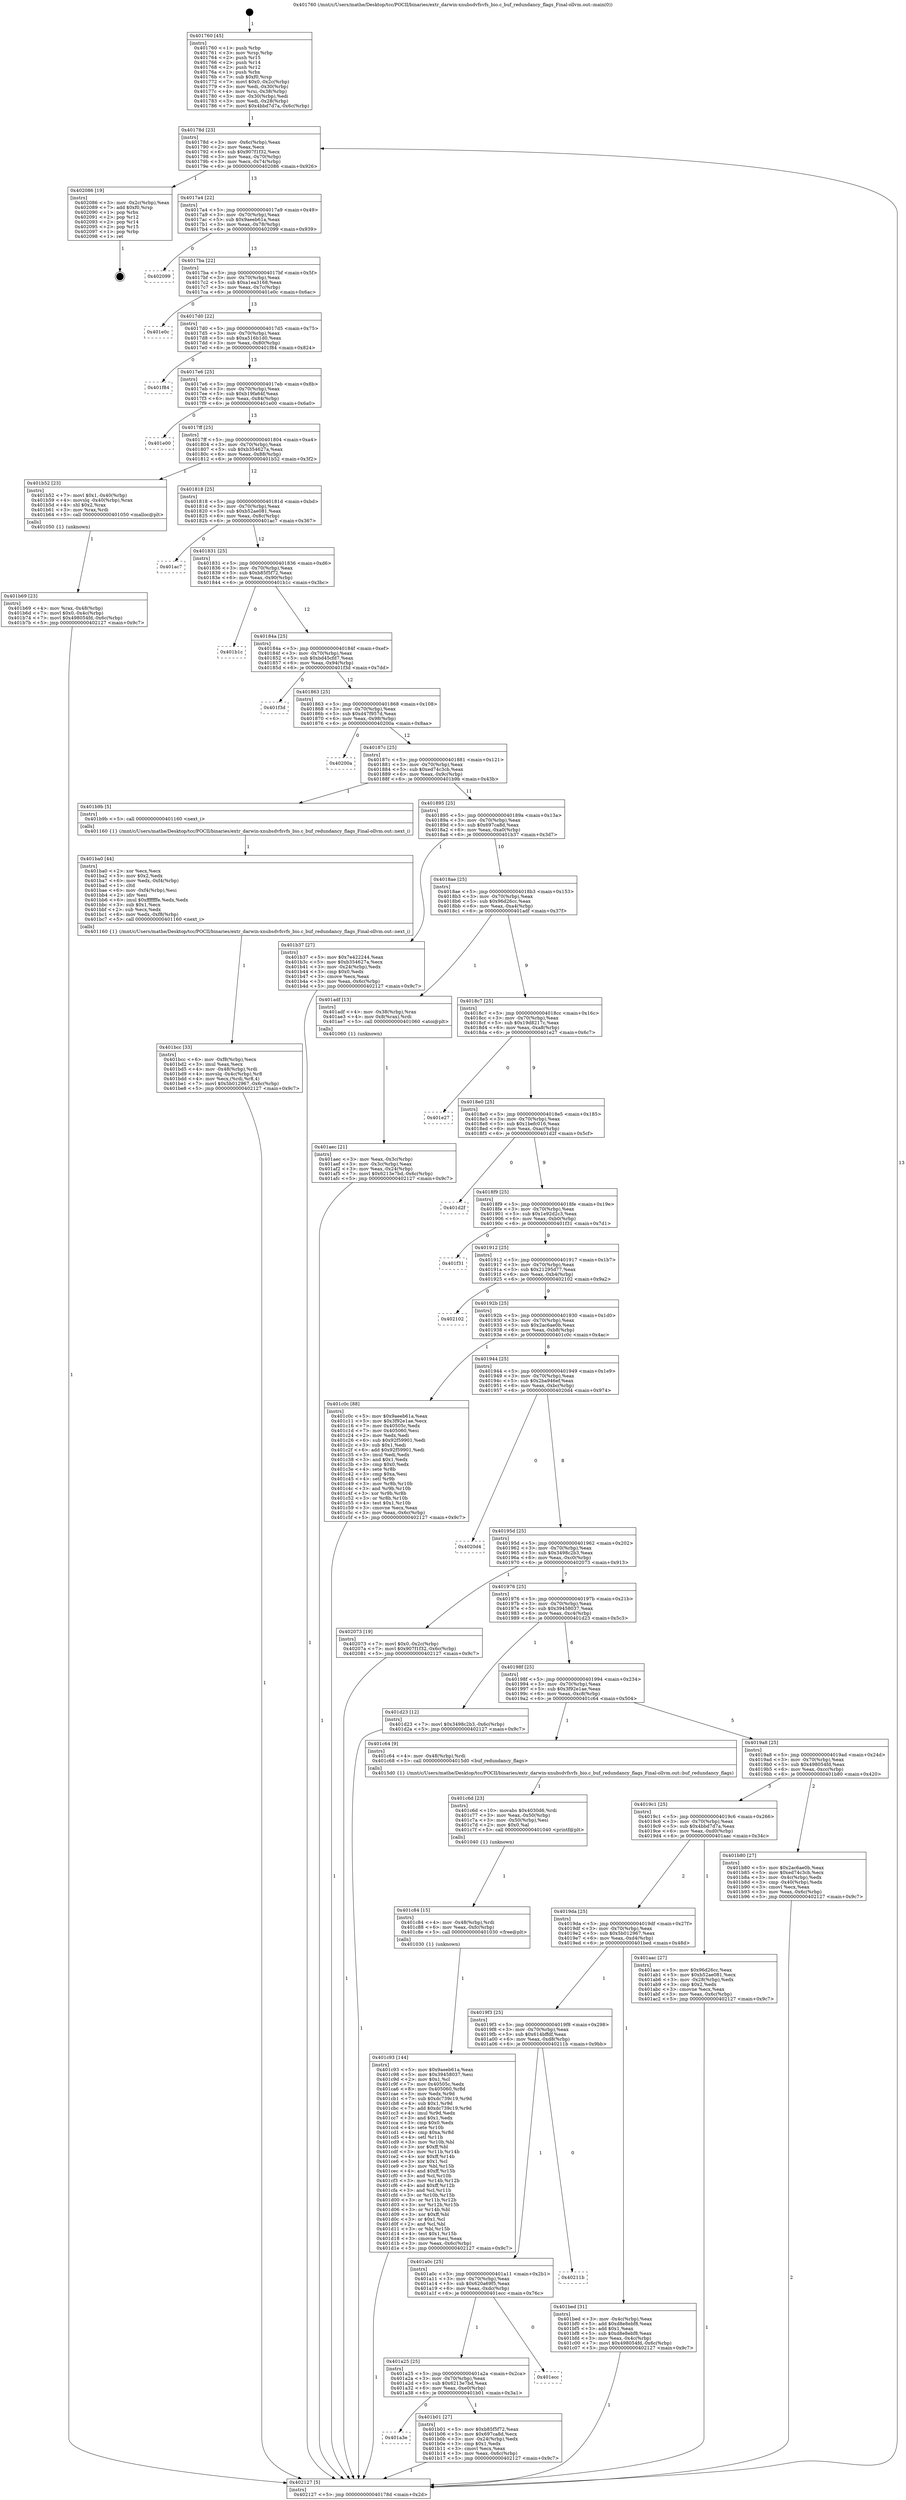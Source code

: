 digraph "0x401760" {
  label = "0x401760 (/mnt/c/Users/mathe/Desktop/tcc/POCII/binaries/extr_darwin-xnubsdvfsvfs_bio.c_buf_redundancy_flags_Final-ollvm.out::main(0))"
  labelloc = "t"
  node[shape=record]

  Entry [label="",width=0.3,height=0.3,shape=circle,fillcolor=black,style=filled]
  "0x40178d" [label="{
     0x40178d [23]\l
     | [instrs]\l
     &nbsp;&nbsp;0x40178d \<+3\>: mov -0x6c(%rbp),%eax\l
     &nbsp;&nbsp;0x401790 \<+2\>: mov %eax,%ecx\l
     &nbsp;&nbsp;0x401792 \<+6\>: sub $0x907f1f32,%ecx\l
     &nbsp;&nbsp;0x401798 \<+3\>: mov %eax,-0x70(%rbp)\l
     &nbsp;&nbsp;0x40179b \<+3\>: mov %ecx,-0x74(%rbp)\l
     &nbsp;&nbsp;0x40179e \<+6\>: je 0000000000402086 \<main+0x926\>\l
  }"]
  "0x402086" [label="{
     0x402086 [19]\l
     | [instrs]\l
     &nbsp;&nbsp;0x402086 \<+3\>: mov -0x2c(%rbp),%eax\l
     &nbsp;&nbsp;0x402089 \<+7\>: add $0xf0,%rsp\l
     &nbsp;&nbsp;0x402090 \<+1\>: pop %rbx\l
     &nbsp;&nbsp;0x402091 \<+2\>: pop %r12\l
     &nbsp;&nbsp;0x402093 \<+2\>: pop %r14\l
     &nbsp;&nbsp;0x402095 \<+2\>: pop %r15\l
     &nbsp;&nbsp;0x402097 \<+1\>: pop %rbp\l
     &nbsp;&nbsp;0x402098 \<+1\>: ret\l
  }"]
  "0x4017a4" [label="{
     0x4017a4 [22]\l
     | [instrs]\l
     &nbsp;&nbsp;0x4017a4 \<+5\>: jmp 00000000004017a9 \<main+0x49\>\l
     &nbsp;&nbsp;0x4017a9 \<+3\>: mov -0x70(%rbp),%eax\l
     &nbsp;&nbsp;0x4017ac \<+5\>: sub $0x9aeeb61a,%eax\l
     &nbsp;&nbsp;0x4017b1 \<+3\>: mov %eax,-0x78(%rbp)\l
     &nbsp;&nbsp;0x4017b4 \<+6\>: je 0000000000402099 \<main+0x939\>\l
  }"]
  Exit [label="",width=0.3,height=0.3,shape=circle,fillcolor=black,style=filled,peripheries=2]
  "0x402099" [label="{
     0x402099\l
  }", style=dashed]
  "0x4017ba" [label="{
     0x4017ba [22]\l
     | [instrs]\l
     &nbsp;&nbsp;0x4017ba \<+5\>: jmp 00000000004017bf \<main+0x5f\>\l
     &nbsp;&nbsp;0x4017bf \<+3\>: mov -0x70(%rbp),%eax\l
     &nbsp;&nbsp;0x4017c2 \<+5\>: sub $0xa1ea3168,%eax\l
     &nbsp;&nbsp;0x4017c7 \<+3\>: mov %eax,-0x7c(%rbp)\l
     &nbsp;&nbsp;0x4017ca \<+6\>: je 0000000000401e0c \<main+0x6ac\>\l
  }"]
  "0x401c93" [label="{
     0x401c93 [144]\l
     | [instrs]\l
     &nbsp;&nbsp;0x401c93 \<+5\>: mov $0x9aeeb61a,%eax\l
     &nbsp;&nbsp;0x401c98 \<+5\>: mov $0x39458037,%esi\l
     &nbsp;&nbsp;0x401c9d \<+2\>: mov $0x1,%cl\l
     &nbsp;&nbsp;0x401c9f \<+7\>: mov 0x40505c,%edx\l
     &nbsp;&nbsp;0x401ca6 \<+8\>: mov 0x405060,%r8d\l
     &nbsp;&nbsp;0x401cae \<+3\>: mov %edx,%r9d\l
     &nbsp;&nbsp;0x401cb1 \<+7\>: sub $0xdc739c19,%r9d\l
     &nbsp;&nbsp;0x401cb8 \<+4\>: sub $0x1,%r9d\l
     &nbsp;&nbsp;0x401cbc \<+7\>: add $0xdc739c19,%r9d\l
     &nbsp;&nbsp;0x401cc3 \<+4\>: imul %r9d,%edx\l
     &nbsp;&nbsp;0x401cc7 \<+3\>: and $0x1,%edx\l
     &nbsp;&nbsp;0x401cca \<+3\>: cmp $0x0,%edx\l
     &nbsp;&nbsp;0x401ccd \<+4\>: sete %r10b\l
     &nbsp;&nbsp;0x401cd1 \<+4\>: cmp $0xa,%r8d\l
     &nbsp;&nbsp;0x401cd5 \<+4\>: setl %r11b\l
     &nbsp;&nbsp;0x401cd9 \<+3\>: mov %r10b,%bl\l
     &nbsp;&nbsp;0x401cdc \<+3\>: xor $0xff,%bl\l
     &nbsp;&nbsp;0x401cdf \<+3\>: mov %r11b,%r14b\l
     &nbsp;&nbsp;0x401ce2 \<+4\>: xor $0xff,%r14b\l
     &nbsp;&nbsp;0x401ce6 \<+3\>: xor $0x1,%cl\l
     &nbsp;&nbsp;0x401ce9 \<+3\>: mov %bl,%r15b\l
     &nbsp;&nbsp;0x401cec \<+4\>: and $0xff,%r15b\l
     &nbsp;&nbsp;0x401cf0 \<+3\>: and %cl,%r10b\l
     &nbsp;&nbsp;0x401cf3 \<+3\>: mov %r14b,%r12b\l
     &nbsp;&nbsp;0x401cf6 \<+4\>: and $0xff,%r12b\l
     &nbsp;&nbsp;0x401cfa \<+3\>: and %cl,%r11b\l
     &nbsp;&nbsp;0x401cfd \<+3\>: or %r10b,%r15b\l
     &nbsp;&nbsp;0x401d00 \<+3\>: or %r11b,%r12b\l
     &nbsp;&nbsp;0x401d03 \<+3\>: xor %r12b,%r15b\l
     &nbsp;&nbsp;0x401d06 \<+3\>: or %r14b,%bl\l
     &nbsp;&nbsp;0x401d09 \<+3\>: xor $0xff,%bl\l
     &nbsp;&nbsp;0x401d0c \<+3\>: or $0x1,%cl\l
     &nbsp;&nbsp;0x401d0f \<+2\>: and %cl,%bl\l
     &nbsp;&nbsp;0x401d11 \<+3\>: or %bl,%r15b\l
     &nbsp;&nbsp;0x401d14 \<+4\>: test $0x1,%r15b\l
     &nbsp;&nbsp;0x401d18 \<+3\>: cmovne %esi,%eax\l
     &nbsp;&nbsp;0x401d1b \<+3\>: mov %eax,-0x6c(%rbp)\l
     &nbsp;&nbsp;0x401d1e \<+5\>: jmp 0000000000402127 \<main+0x9c7\>\l
  }"]
  "0x401e0c" [label="{
     0x401e0c\l
  }", style=dashed]
  "0x4017d0" [label="{
     0x4017d0 [22]\l
     | [instrs]\l
     &nbsp;&nbsp;0x4017d0 \<+5\>: jmp 00000000004017d5 \<main+0x75\>\l
     &nbsp;&nbsp;0x4017d5 \<+3\>: mov -0x70(%rbp),%eax\l
     &nbsp;&nbsp;0x4017d8 \<+5\>: sub $0xa516b1d0,%eax\l
     &nbsp;&nbsp;0x4017dd \<+3\>: mov %eax,-0x80(%rbp)\l
     &nbsp;&nbsp;0x4017e0 \<+6\>: je 0000000000401f84 \<main+0x824\>\l
  }"]
  "0x401c84" [label="{
     0x401c84 [15]\l
     | [instrs]\l
     &nbsp;&nbsp;0x401c84 \<+4\>: mov -0x48(%rbp),%rdi\l
     &nbsp;&nbsp;0x401c88 \<+6\>: mov %eax,-0xfc(%rbp)\l
     &nbsp;&nbsp;0x401c8e \<+5\>: call 0000000000401030 \<free@plt\>\l
     | [calls]\l
     &nbsp;&nbsp;0x401030 \{1\} (unknown)\l
  }"]
  "0x401f84" [label="{
     0x401f84\l
  }", style=dashed]
  "0x4017e6" [label="{
     0x4017e6 [25]\l
     | [instrs]\l
     &nbsp;&nbsp;0x4017e6 \<+5\>: jmp 00000000004017eb \<main+0x8b\>\l
     &nbsp;&nbsp;0x4017eb \<+3\>: mov -0x70(%rbp),%eax\l
     &nbsp;&nbsp;0x4017ee \<+5\>: sub $0xb19fa64f,%eax\l
     &nbsp;&nbsp;0x4017f3 \<+6\>: mov %eax,-0x84(%rbp)\l
     &nbsp;&nbsp;0x4017f9 \<+6\>: je 0000000000401e00 \<main+0x6a0\>\l
  }"]
  "0x401c6d" [label="{
     0x401c6d [23]\l
     | [instrs]\l
     &nbsp;&nbsp;0x401c6d \<+10\>: movabs $0x4030d6,%rdi\l
     &nbsp;&nbsp;0x401c77 \<+3\>: mov %eax,-0x50(%rbp)\l
     &nbsp;&nbsp;0x401c7a \<+3\>: mov -0x50(%rbp),%esi\l
     &nbsp;&nbsp;0x401c7d \<+2\>: mov $0x0,%al\l
     &nbsp;&nbsp;0x401c7f \<+5\>: call 0000000000401040 \<printf@plt\>\l
     | [calls]\l
     &nbsp;&nbsp;0x401040 \{1\} (unknown)\l
  }"]
  "0x401e00" [label="{
     0x401e00\l
  }", style=dashed]
  "0x4017ff" [label="{
     0x4017ff [25]\l
     | [instrs]\l
     &nbsp;&nbsp;0x4017ff \<+5\>: jmp 0000000000401804 \<main+0xa4\>\l
     &nbsp;&nbsp;0x401804 \<+3\>: mov -0x70(%rbp),%eax\l
     &nbsp;&nbsp;0x401807 \<+5\>: sub $0xb354627a,%eax\l
     &nbsp;&nbsp;0x40180c \<+6\>: mov %eax,-0x88(%rbp)\l
     &nbsp;&nbsp;0x401812 \<+6\>: je 0000000000401b52 \<main+0x3f2\>\l
  }"]
  "0x401bcc" [label="{
     0x401bcc [33]\l
     | [instrs]\l
     &nbsp;&nbsp;0x401bcc \<+6\>: mov -0xf8(%rbp),%ecx\l
     &nbsp;&nbsp;0x401bd2 \<+3\>: imul %eax,%ecx\l
     &nbsp;&nbsp;0x401bd5 \<+4\>: mov -0x48(%rbp),%rdi\l
     &nbsp;&nbsp;0x401bd9 \<+4\>: movslq -0x4c(%rbp),%r8\l
     &nbsp;&nbsp;0x401bdd \<+4\>: mov %ecx,(%rdi,%r8,4)\l
     &nbsp;&nbsp;0x401be1 \<+7\>: movl $0x5b012967,-0x6c(%rbp)\l
     &nbsp;&nbsp;0x401be8 \<+5\>: jmp 0000000000402127 \<main+0x9c7\>\l
  }"]
  "0x401b52" [label="{
     0x401b52 [23]\l
     | [instrs]\l
     &nbsp;&nbsp;0x401b52 \<+7\>: movl $0x1,-0x40(%rbp)\l
     &nbsp;&nbsp;0x401b59 \<+4\>: movslq -0x40(%rbp),%rax\l
     &nbsp;&nbsp;0x401b5d \<+4\>: shl $0x2,%rax\l
     &nbsp;&nbsp;0x401b61 \<+3\>: mov %rax,%rdi\l
     &nbsp;&nbsp;0x401b64 \<+5\>: call 0000000000401050 \<malloc@plt\>\l
     | [calls]\l
     &nbsp;&nbsp;0x401050 \{1\} (unknown)\l
  }"]
  "0x401818" [label="{
     0x401818 [25]\l
     | [instrs]\l
     &nbsp;&nbsp;0x401818 \<+5\>: jmp 000000000040181d \<main+0xbd\>\l
     &nbsp;&nbsp;0x40181d \<+3\>: mov -0x70(%rbp),%eax\l
     &nbsp;&nbsp;0x401820 \<+5\>: sub $0xb52ae081,%eax\l
     &nbsp;&nbsp;0x401825 \<+6\>: mov %eax,-0x8c(%rbp)\l
     &nbsp;&nbsp;0x40182b \<+6\>: je 0000000000401ac7 \<main+0x367\>\l
  }"]
  "0x401ba0" [label="{
     0x401ba0 [44]\l
     | [instrs]\l
     &nbsp;&nbsp;0x401ba0 \<+2\>: xor %ecx,%ecx\l
     &nbsp;&nbsp;0x401ba2 \<+5\>: mov $0x2,%edx\l
     &nbsp;&nbsp;0x401ba7 \<+6\>: mov %edx,-0xf4(%rbp)\l
     &nbsp;&nbsp;0x401bad \<+1\>: cltd\l
     &nbsp;&nbsp;0x401bae \<+6\>: mov -0xf4(%rbp),%esi\l
     &nbsp;&nbsp;0x401bb4 \<+2\>: idiv %esi\l
     &nbsp;&nbsp;0x401bb6 \<+6\>: imul $0xfffffffe,%edx,%edx\l
     &nbsp;&nbsp;0x401bbc \<+3\>: sub $0x1,%ecx\l
     &nbsp;&nbsp;0x401bbf \<+2\>: sub %ecx,%edx\l
     &nbsp;&nbsp;0x401bc1 \<+6\>: mov %edx,-0xf8(%rbp)\l
     &nbsp;&nbsp;0x401bc7 \<+5\>: call 0000000000401160 \<next_i\>\l
     | [calls]\l
     &nbsp;&nbsp;0x401160 \{1\} (/mnt/c/Users/mathe/Desktop/tcc/POCII/binaries/extr_darwin-xnubsdvfsvfs_bio.c_buf_redundancy_flags_Final-ollvm.out::next_i)\l
  }"]
  "0x401ac7" [label="{
     0x401ac7\l
  }", style=dashed]
  "0x401831" [label="{
     0x401831 [25]\l
     | [instrs]\l
     &nbsp;&nbsp;0x401831 \<+5\>: jmp 0000000000401836 \<main+0xd6\>\l
     &nbsp;&nbsp;0x401836 \<+3\>: mov -0x70(%rbp),%eax\l
     &nbsp;&nbsp;0x401839 \<+5\>: sub $0xb85f5f72,%eax\l
     &nbsp;&nbsp;0x40183e \<+6\>: mov %eax,-0x90(%rbp)\l
     &nbsp;&nbsp;0x401844 \<+6\>: je 0000000000401b1c \<main+0x3bc\>\l
  }"]
  "0x401b69" [label="{
     0x401b69 [23]\l
     | [instrs]\l
     &nbsp;&nbsp;0x401b69 \<+4\>: mov %rax,-0x48(%rbp)\l
     &nbsp;&nbsp;0x401b6d \<+7\>: movl $0x0,-0x4c(%rbp)\l
     &nbsp;&nbsp;0x401b74 \<+7\>: movl $0x498054fd,-0x6c(%rbp)\l
     &nbsp;&nbsp;0x401b7b \<+5\>: jmp 0000000000402127 \<main+0x9c7\>\l
  }"]
  "0x401b1c" [label="{
     0x401b1c\l
  }", style=dashed]
  "0x40184a" [label="{
     0x40184a [25]\l
     | [instrs]\l
     &nbsp;&nbsp;0x40184a \<+5\>: jmp 000000000040184f \<main+0xef\>\l
     &nbsp;&nbsp;0x40184f \<+3\>: mov -0x70(%rbp),%eax\l
     &nbsp;&nbsp;0x401852 \<+5\>: sub $0xbd45cfd7,%eax\l
     &nbsp;&nbsp;0x401857 \<+6\>: mov %eax,-0x94(%rbp)\l
     &nbsp;&nbsp;0x40185d \<+6\>: je 0000000000401f3d \<main+0x7dd\>\l
  }"]
  "0x401a3e" [label="{
     0x401a3e\l
  }", style=dashed]
  "0x401f3d" [label="{
     0x401f3d\l
  }", style=dashed]
  "0x401863" [label="{
     0x401863 [25]\l
     | [instrs]\l
     &nbsp;&nbsp;0x401863 \<+5\>: jmp 0000000000401868 \<main+0x108\>\l
     &nbsp;&nbsp;0x401868 \<+3\>: mov -0x70(%rbp),%eax\l
     &nbsp;&nbsp;0x40186b \<+5\>: sub $0xd47f957d,%eax\l
     &nbsp;&nbsp;0x401870 \<+6\>: mov %eax,-0x98(%rbp)\l
     &nbsp;&nbsp;0x401876 \<+6\>: je 000000000040200a \<main+0x8aa\>\l
  }"]
  "0x401b01" [label="{
     0x401b01 [27]\l
     | [instrs]\l
     &nbsp;&nbsp;0x401b01 \<+5\>: mov $0xb85f5f72,%eax\l
     &nbsp;&nbsp;0x401b06 \<+5\>: mov $0x697ca8d,%ecx\l
     &nbsp;&nbsp;0x401b0b \<+3\>: mov -0x24(%rbp),%edx\l
     &nbsp;&nbsp;0x401b0e \<+3\>: cmp $0x1,%edx\l
     &nbsp;&nbsp;0x401b11 \<+3\>: cmovl %ecx,%eax\l
     &nbsp;&nbsp;0x401b14 \<+3\>: mov %eax,-0x6c(%rbp)\l
     &nbsp;&nbsp;0x401b17 \<+5\>: jmp 0000000000402127 \<main+0x9c7\>\l
  }"]
  "0x40200a" [label="{
     0x40200a\l
  }", style=dashed]
  "0x40187c" [label="{
     0x40187c [25]\l
     | [instrs]\l
     &nbsp;&nbsp;0x40187c \<+5\>: jmp 0000000000401881 \<main+0x121\>\l
     &nbsp;&nbsp;0x401881 \<+3\>: mov -0x70(%rbp),%eax\l
     &nbsp;&nbsp;0x401884 \<+5\>: sub $0xed74c3cb,%eax\l
     &nbsp;&nbsp;0x401889 \<+6\>: mov %eax,-0x9c(%rbp)\l
     &nbsp;&nbsp;0x40188f \<+6\>: je 0000000000401b9b \<main+0x43b\>\l
  }"]
  "0x401a25" [label="{
     0x401a25 [25]\l
     | [instrs]\l
     &nbsp;&nbsp;0x401a25 \<+5\>: jmp 0000000000401a2a \<main+0x2ca\>\l
     &nbsp;&nbsp;0x401a2a \<+3\>: mov -0x70(%rbp),%eax\l
     &nbsp;&nbsp;0x401a2d \<+5\>: sub $0x6213e7bd,%eax\l
     &nbsp;&nbsp;0x401a32 \<+6\>: mov %eax,-0xe0(%rbp)\l
     &nbsp;&nbsp;0x401a38 \<+6\>: je 0000000000401b01 \<main+0x3a1\>\l
  }"]
  "0x401b9b" [label="{
     0x401b9b [5]\l
     | [instrs]\l
     &nbsp;&nbsp;0x401b9b \<+5\>: call 0000000000401160 \<next_i\>\l
     | [calls]\l
     &nbsp;&nbsp;0x401160 \{1\} (/mnt/c/Users/mathe/Desktop/tcc/POCII/binaries/extr_darwin-xnubsdvfsvfs_bio.c_buf_redundancy_flags_Final-ollvm.out::next_i)\l
  }"]
  "0x401895" [label="{
     0x401895 [25]\l
     | [instrs]\l
     &nbsp;&nbsp;0x401895 \<+5\>: jmp 000000000040189a \<main+0x13a\>\l
     &nbsp;&nbsp;0x40189a \<+3\>: mov -0x70(%rbp),%eax\l
     &nbsp;&nbsp;0x40189d \<+5\>: sub $0x697ca8d,%eax\l
     &nbsp;&nbsp;0x4018a2 \<+6\>: mov %eax,-0xa0(%rbp)\l
     &nbsp;&nbsp;0x4018a8 \<+6\>: je 0000000000401b37 \<main+0x3d7\>\l
  }"]
  "0x401ecc" [label="{
     0x401ecc\l
  }", style=dashed]
  "0x401b37" [label="{
     0x401b37 [27]\l
     | [instrs]\l
     &nbsp;&nbsp;0x401b37 \<+5\>: mov $0x7e422244,%eax\l
     &nbsp;&nbsp;0x401b3c \<+5\>: mov $0xb354627a,%ecx\l
     &nbsp;&nbsp;0x401b41 \<+3\>: mov -0x24(%rbp),%edx\l
     &nbsp;&nbsp;0x401b44 \<+3\>: cmp $0x0,%edx\l
     &nbsp;&nbsp;0x401b47 \<+3\>: cmove %ecx,%eax\l
     &nbsp;&nbsp;0x401b4a \<+3\>: mov %eax,-0x6c(%rbp)\l
     &nbsp;&nbsp;0x401b4d \<+5\>: jmp 0000000000402127 \<main+0x9c7\>\l
  }"]
  "0x4018ae" [label="{
     0x4018ae [25]\l
     | [instrs]\l
     &nbsp;&nbsp;0x4018ae \<+5\>: jmp 00000000004018b3 \<main+0x153\>\l
     &nbsp;&nbsp;0x4018b3 \<+3\>: mov -0x70(%rbp),%eax\l
     &nbsp;&nbsp;0x4018b6 \<+5\>: sub $0x96d26cc,%eax\l
     &nbsp;&nbsp;0x4018bb \<+6\>: mov %eax,-0xa4(%rbp)\l
     &nbsp;&nbsp;0x4018c1 \<+6\>: je 0000000000401adf \<main+0x37f\>\l
  }"]
  "0x401a0c" [label="{
     0x401a0c [25]\l
     | [instrs]\l
     &nbsp;&nbsp;0x401a0c \<+5\>: jmp 0000000000401a11 \<main+0x2b1\>\l
     &nbsp;&nbsp;0x401a11 \<+3\>: mov -0x70(%rbp),%eax\l
     &nbsp;&nbsp;0x401a14 \<+5\>: sub $0x620a69f5,%eax\l
     &nbsp;&nbsp;0x401a19 \<+6\>: mov %eax,-0xdc(%rbp)\l
     &nbsp;&nbsp;0x401a1f \<+6\>: je 0000000000401ecc \<main+0x76c\>\l
  }"]
  "0x401adf" [label="{
     0x401adf [13]\l
     | [instrs]\l
     &nbsp;&nbsp;0x401adf \<+4\>: mov -0x38(%rbp),%rax\l
     &nbsp;&nbsp;0x401ae3 \<+4\>: mov 0x8(%rax),%rdi\l
     &nbsp;&nbsp;0x401ae7 \<+5\>: call 0000000000401060 \<atoi@plt\>\l
     | [calls]\l
     &nbsp;&nbsp;0x401060 \{1\} (unknown)\l
  }"]
  "0x4018c7" [label="{
     0x4018c7 [25]\l
     | [instrs]\l
     &nbsp;&nbsp;0x4018c7 \<+5\>: jmp 00000000004018cc \<main+0x16c\>\l
     &nbsp;&nbsp;0x4018cc \<+3\>: mov -0x70(%rbp),%eax\l
     &nbsp;&nbsp;0x4018cf \<+5\>: sub $0x19d8217c,%eax\l
     &nbsp;&nbsp;0x4018d4 \<+6\>: mov %eax,-0xa8(%rbp)\l
     &nbsp;&nbsp;0x4018da \<+6\>: je 0000000000401e27 \<main+0x6c7\>\l
  }"]
  "0x40211b" [label="{
     0x40211b\l
  }", style=dashed]
  "0x401e27" [label="{
     0x401e27\l
  }", style=dashed]
  "0x4018e0" [label="{
     0x4018e0 [25]\l
     | [instrs]\l
     &nbsp;&nbsp;0x4018e0 \<+5\>: jmp 00000000004018e5 \<main+0x185\>\l
     &nbsp;&nbsp;0x4018e5 \<+3\>: mov -0x70(%rbp),%eax\l
     &nbsp;&nbsp;0x4018e8 \<+5\>: sub $0x1befc016,%eax\l
     &nbsp;&nbsp;0x4018ed \<+6\>: mov %eax,-0xac(%rbp)\l
     &nbsp;&nbsp;0x4018f3 \<+6\>: je 0000000000401d2f \<main+0x5cf\>\l
  }"]
  "0x4019f3" [label="{
     0x4019f3 [25]\l
     | [instrs]\l
     &nbsp;&nbsp;0x4019f3 \<+5\>: jmp 00000000004019f8 \<main+0x298\>\l
     &nbsp;&nbsp;0x4019f8 \<+3\>: mov -0x70(%rbp),%eax\l
     &nbsp;&nbsp;0x4019fb \<+5\>: sub $0x614bffdf,%eax\l
     &nbsp;&nbsp;0x401a00 \<+6\>: mov %eax,-0xd8(%rbp)\l
     &nbsp;&nbsp;0x401a06 \<+6\>: je 000000000040211b \<main+0x9bb\>\l
  }"]
  "0x401d2f" [label="{
     0x401d2f\l
  }", style=dashed]
  "0x4018f9" [label="{
     0x4018f9 [25]\l
     | [instrs]\l
     &nbsp;&nbsp;0x4018f9 \<+5\>: jmp 00000000004018fe \<main+0x19e\>\l
     &nbsp;&nbsp;0x4018fe \<+3\>: mov -0x70(%rbp),%eax\l
     &nbsp;&nbsp;0x401901 \<+5\>: sub $0x1e92d2c3,%eax\l
     &nbsp;&nbsp;0x401906 \<+6\>: mov %eax,-0xb0(%rbp)\l
     &nbsp;&nbsp;0x40190c \<+6\>: je 0000000000401f31 \<main+0x7d1\>\l
  }"]
  "0x401bed" [label="{
     0x401bed [31]\l
     | [instrs]\l
     &nbsp;&nbsp;0x401bed \<+3\>: mov -0x4c(%rbp),%eax\l
     &nbsp;&nbsp;0x401bf0 \<+5\>: add $0xd8e8ebf8,%eax\l
     &nbsp;&nbsp;0x401bf5 \<+3\>: add $0x1,%eax\l
     &nbsp;&nbsp;0x401bf8 \<+5\>: sub $0xd8e8ebf8,%eax\l
     &nbsp;&nbsp;0x401bfd \<+3\>: mov %eax,-0x4c(%rbp)\l
     &nbsp;&nbsp;0x401c00 \<+7\>: movl $0x498054fd,-0x6c(%rbp)\l
     &nbsp;&nbsp;0x401c07 \<+5\>: jmp 0000000000402127 \<main+0x9c7\>\l
  }"]
  "0x401f31" [label="{
     0x401f31\l
  }", style=dashed]
  "0x401912" [label="{
     0x401912 [25]\l
     | [instrs]\l
     &nbsp;&nbsp;0x401912 \<+5\>: jmp 0000000000401917 \<main+0x1b7\>\l
     &nbsp;&nbsp;0x401917 \<+3\>: mov -0x70(%rbp),%eax\l
     &nbsp;&nbsp;0x40191a \<+5\>: sub $0x21295d77,%eax\l
     &nbsp;&nbsp;0x40191f \<+6\>: mov %eax,-0xb4(%rbp)\l
     &nbsp;&nbsp;0x401925 \<+6\>: je 0000000000402102 \<main+0x9a2\>\l
  }"]
  "0x401aec" [label="{
     0x401aec [21]\l
     | [instrs]\l
     &nbsp;&nbsp;0x401aec \<+3\>: mov %eax,-0x3c(%rbp)\l
     &nbsp;&nbsp;0x401aef \<+3\>: mov -0x3c(%rbp),%eax\l
     &nbsp;&nbsp;0x401af2 \<+3\>: mov %eax,-0x24(%rbp)\l
     &nbsp;&nbsp;0x401af5 \<+7\>: movl $0x6213e7bd,-0x6c(%rbp)\l
     &nbsp;&nbsp;0x401afc \<+5\>: jmp 0000000000402127 \<main+0x9c7\>\l
  }"]
  "0x402102" [label="{
     0x402102\l
  }", style=dashed]
  "0x40192b" [label="{
     0x40192b [25]\l
     | [instrs]\l
     &nbsp;&nbsp;0x40192b \<+5\>: jmp 0000000000401930 \<main+0x1d0\>\l
     &nbsp;&nbsp;0x401930 \<+3\>: mov -0x70(%rbp),%eax\l
     &nbsp;&nbsp;0x401933 \<+5\>: sub $0x2ac6ae0b,%eax\l
     &nbsp;&nbsp;0x401938 \<+6\>: mov %eax,-0xb8(%rbp)\l
     &nbsp;&nbsp;0x40193e \<+6\>: je 0000000000401c0c \<main+0x4ac\>\l
  }"]
  "0x401760" [label="{
     0x401760 [45]\l
     | [instrs]\l
     &nbsp;&nbsp;0x401760 \<+1\>: push %rbp\l
     &nbsp;&nbsp;0x401761 \<+3\>: mov %rsp,%rbp\l
     &nbsp;&nbsp;0x401764 \<+2\>: push %r15\l
     &nbsp;&nbsp;0x401766 \<+2\>: push %r14\l
     &nbsp;&nbsp;0x401768 \<+2\>: push %r12\l
     &nbsp;&nbsp;0x40176a \<+1\>: push %rbx\l
     &nbsp;&nbsp;0x40176b \<+7\>: sub $0xf0,%rsp\l
     &nbsp;&nbsp;0x401772 \<+7\>: movl $0x0,-0x2c(%rbp)\l
     &nbsp;&nbsp;0x401779 \<+3\>: mov %edi,-0x30(%rbp)\l
     &nbsp;&nbsp;0x40177c \<+4\>: mov %rsi,-0x38(%rbp)\l
     &nbsp;&nbsp;0x401780 \<+3\>: mov -0x30(%rbp),%edi\l
     &nbsp;&nbsp;0x401783 \<+3\>: mov %edi,-0x28(%rbp)\l
     &nbsp;&nbsp;0x401786 \<+7\>: movl $0x4bbd7d7a,-0x6c(%rbp)\l
  }"]
  "0x401c0c" [label="{
     0x401c0c [88]\l
     | [instrs]\l
     &nbsp;&nbsp;0x401c0c \<+5\>: mov $0x9aeeb61a,%eax\l
     &nbsp;&nbsp;0x401c11 \<+5\>: mov $0x3f92e1ae,%ecx\l
     &nbsp;&nbsp;0x401c16 \<+7\>: mov 0x40505c,%edx\l
     &nbsp;&nbsp;0x401c1d \<+7\>: mov 0x405060,%esi\l
     &nbsp;&nbsp;0x401c24 \<+2\>: mov %edx,%edi\l
     &nbsp;&nbsp;0x401c26 \<+6\>: sub $0x92f59901,%edi\l
     &nbsp;&nbsp;0x401c2c \<+3\>: sub $0x1,%edi\l
     &nbsp;&nbsp;0x401c2f \<+6\>: add $0x92f59901,%edi\l
     &nbsp;&nbsp;0x401c35 \<+3\>: imul %edi,%edx\l
     &nbsp;&nbsp;0x401c38 \<+3\>: and $0x1,%edx\l
     &nbsp;&nbsp;0x401c3b \<+3\>: cmp $0x0,%edx\l
     &nbsp;&nbsp;0x401c3e \<+4\>: sete %r8b\l
     &nbsp;&nbsp;0x401c42 \<+3\>: cmp $0xa,%esi\l
     &nbsp;&nbsp;0x401c45 \<+4\>: setl %r9b\l
     &nbsp;&nbsp;0x401c49 \<+3\>: mov %r8b,%r10b\l
     &nbsp;&nbsp;0x401c4c \<+3\>: and %r9b,%r10b\l
     &nbsp;&nbsp;0x401c4f \<+3\>: xor %r9b,%r8b\l
     &nbsp;&nbsp;0x401c52 \<+3\>: or %r8b,%r10b\l
     &nbsp;&nbsp;0x401c55 \<+4\>: test $0x1,%r10b\l
     &nbsp;&nbsp;0x401c59 \<+3\>: cmovne %ecx,%eax\l
     &nbsp;&nbsp;0x401c5c \<+3\>: mov %eax,-0x6c(%rbp)\l
     &nbsp;&nbsp;0x401c5f \<+5\>: jmp 0000000000402127 \<main+0x9c7\>\l
  }"]
  "0x401944" [label="{
     0x401944 [25]\l
     | [instrs]\l
     &nbsp;&nbsp;0x401944 \<+5\>: jmp 0000000000401949 \<main+0x1e9\>\l
     &nbsp;&nbsp;0x401949 \<+3\>: mov -0x70(%rbp),%eax\l
     &nbsp;&nbsp;0x40194c \<+5\>: sub $0x2ba946ef,%eax\l
     &nbsp;&nbsp;0x401951 \<+6\>: mov %eax,-0xbc(%rbp)\l
     &nbsp;&nbsp;0x401957 \<+6\>: je 00000000004020d4 \<main+0x974\>\l
  }"]
  "0x402127" [label="{
     0x402127 [5]\l
     | [instrs]\l
     &nbsp;&nbsp;0x402127 \<+5\>: jmp 000000000040178d \<main+0x2d\>\l
  }"]
  "0x4020d4" [label="{
     0x4020d4\l
  }", style=dashed]
  "0x40195d" [label="{
     0x40195d [25]\l
     | [instrs]\l
     &nbsp;&nbsp;0x40195d \<+5\>: jmp 0000000000401962 \<main+0x202\>\l
     &nbsp;&nbsp;0x401962 \<+3\>: mov -0x70(%rbp),%eax\l
     &nbsp;&nbsp;0x401965 \<+5\>: sub $0x3498c2b3,%eax\l
     &nbsp;&nbsp;0x40196a \<+6\>: mov %eax,-0xc0(%rbp)\l
     &nbsp;&nbsp;0x401970 \<+6\>: je 0000000000402073 \<main+0x913\>\l
  }"]
  "0x4019da" [label="{
     0x4019da [25]\l
     | [instrs]\l
     &nbsp;&nbsp;0x4019da \<+5\>: jmp 00000000004019df \<main+0x27f\>\l
     &nbsp;&nbsp;0x4019df \<+3\>: mov -0x70(%rbp),%eax\l
     &nbsp;&nbsp;0x4019e2 \<+5\>: sub $0x5b012967,%eax\l
     &nbsp;&nbsp;0x4019e7 \<+6\>: mov %eax,-0xd4(%rbp)\l
     &nbsp;&nbsp;0x4019ed \<+6\>: je 0000000000401bed \<main+0x48d\>\l
  }"]
  "0x402073" [label="{
     0x402073 [19]\l
     | [instrs]\l
     &nbsp;&nbsp;0x402073 \<+7\>: movl $0x0,-0x2c(%rbp)\l
     &nbsp;&nbsp;0x40207a \<+7\>: movl $0x907f1f32,-0x6c(%rbp)\l
     &nbsp;&nbsp;0x402081 \<+5\>: jmp 0000000000402127 \<main+0x9c7\>\l
  }"]
  "0x401976" [label="{
     0x401976 [25]\l
     | [instrs]\l
     &nbsp;&nbsp;0x401976 \<+5\>: jmp 000000000040197b \<main+0x21b\>\l
     &nbsp;&nbsp;0x40197b \<+3\>: mov -0x70(%rbp),%eax\l
     &nbsp;&nbsp;0x40197e \<+5\>: sub $0x39458037,%eax\l
     &nbsp;&nbsp;0x401983 \<+6\>: mov %eax,-0xc4(%rbp)\l
     &nbsp;&nbsp;0x401989 \<+6\>: je 0000000000401d23 \<main+0x5c3\>\l
  }"]
  "0x401aac" [label="{
     0x401aac [27]\l
     | [instrs]\l
     &nbsp;&nbsp;0x401aac \<+5\>: mov $0x96d26cc,%eax\l
     &nbsp;&nbsp;0x401ab1 \<+5\>: mov $0xb52ae081,%ecx\l
     &nbsp;&nbsp;0x401ab6 \<+3\>: mov -0x28(%rbp),%edx\l
     &nbsp;&nbsp;0x401ab9 \<+3\>: cmp $0x2,%edx\l
     &nbsp;&nbsp;0x401abc \<+3\>: cmovne %ecx,%eax\l
     &nbsp;&nbsp;0x401abf \<+3\>: mov %eax,-0x6c(%rbp)\l
     &nbsp;&nbsp;0x401ac2 \<+5\>: jmp 0000000000402127 \<main+0x9c7\>\l
  }"]
  "0x401d23" [label="{
     0x401d23 [12]\l
     | [instrs]\l
     &nbsp;&nbsp;0x401d23 \<+7\>: movl $0x3498c2b3,-0x6c(%rbp)\l
     &nbsp;&nbsp;0x401d2a \<+5\>: jmp 0000000000402127 \<main+0x9c7\>\l
  }"]
  "0x40198f" [label="{
     0x40198f [25]\l
     | [instrs]\l
     &nbsp;&nbsp;0x40198f \<+5\>: jmp 0000000000401994 \<main+0x234\>\l
     &nbsp;&nbsp;0x401994 \<+3\>: mov -0x70(%rbp),%eax\l
     &nbsp;&nbsp;0x401997 \<+5\>: sub $0x3f92e1ae,%eax\l
     &nbsp;&nbsp;0x40199c \<+6\>: mov %eax,-0xc8(%rbp)\l
     &nbsp;&nbsp;0x4019a2 \<+6\>: je 0000000000401c64 \<main+0x504\>\l
  }"]
  "0x4019c1" [label="{
     0x4019c1 [25]\l
     | [instrs]\l
     &nbsp;&nbsp;0x4019c1 \<+5\>: jmp 00000000004019c6 \<main+0x266\>\l
     &nbsp;&nbsp;0x4019c6 \<+3\>: mov -0x70(%rbp),%eax\l
     &nbsp;&nbsp;0x4019c9 \<+5\>: sub $0x4bbd7d7a,%eax\l
     &nbsp;&nbsp;0x4019ce \<+6\>: mov %eax,-0xd0(%rbp)\l
     &nbsp;&nbsp;0x4019d4 \<+6\>: je 0000000000401aac \<main+0x34c\>\l
  }"]
  "0x401c64" [label="{
     0x401c64 [9]\l
     | [instrs]\l
     &nbsp;&nbsp;0x401c64 \<+4\>: mov -0x48(%rbp),%rdi\l
     &nbsp;&nbsp;0x401c68 \<+5\>: call 00000000004015d0 \<buf_redundancy_flags\>\l
     | [calls]\l
     &nbsp;&nbsp;0x4015d0 \{1\} (/mnt/c/Users/mathe/Desktop/tcc/POCII/binaries/extr_darwin-xnubsdvfsvfs_bio.c_buf_redundancy_flags_Final-ollvm.out::buf_redundancy_flags)\l
  }"]
  "0x4019a8" [label="{
     0x4019a8 [25]\l
     | [instrs]\l
     &nbsp;&nbsp;0x4019a8 \<+5\>: jmp 00000000004019ad \<main+0x24d\>\l
     &nbsp;&nbsp;0x4019ad \<+3\>: mov -0x70(%rbp),%eax\l
     &nbsp;&nbsp;0x4019b0 \<+5\>: sub $0x498054fd,%eax\l
     &nbsp;&nbsp;0x4019b5 \<+6\>: mov %eax,-0xcc(%rbp)\l
     &nbsp;&nbsp;0x4019bb \<+6\>: je 0000000000401b80 \<main+0x420\>\l
  }"]
  "0x401b80" [label="{
     0x401b80 [27]\l
     | [instrs]\l
     &nbsp;&nbsp;0x401b80 \<+5\>: mov $0x2ac6ae0b,%eax\l
     &nbsp;&nbsp;0x401b85 \<+5\>: mov $0xed74c3cb,%ecx\l
     &nbsp;&nbsp;0x401b8a \<+3\>: mov -0x4c(%rbp),%edx\l
     &nbsp;&nbsp;0x401b8d \<+3\>: cmp -0x40(%rbp),%edx\l
     &nbsp;&nbsp;0x401b90 \<+3\>: cmovl %ecx,%eax\l
     &nbsp;&nbsp;0x401b93 \<+3\>: mov %eax,-0x6c(%rbp)\l
     &nbsp;&nbsp;0x401b96 \<+5\>: jmp 0000000000402127 \<main+0x9c7\>\l
  }"]
  Entry -> "0x401760" [label=" 1"]
  "0x40178d" -> "0x402086" [label=" 1"]
  "0x40178d" -> "0x4017a4" [label=" 13"]
  "0x402086" -> Exit [label=" 1"]
  "0x4017a4" -> "0x402099" [label=" 0"]
  "0x4017a4" -> "0x4017ba" [label=" 13"]
  "0x402073" -> "0x402127" [label=" 1"]
  "0x4017ba" -> "0x401e0c" [label=" 0"]
  "0x4017ba" -> "0x4017d0" [label=" 13"]
  "0x401d23" -> "0x402127" [label=" 1"]
  "0x4017d0" -> "0x401f84" [label=" 0"]
  "0x4017d0" -> "0x4017e6" [label=" 13"]
  "0x401c93" -> "0x402127" [label=" 1"]
  "0x4017e6" -> "0x401e00" [label=" 0"]
  "0x4017e6" -> "0x4017ff" [label=" 13"]
  "0x401c84" -> "0x401c93" [label=" 1"]
  "0x4017ff" -> "0x401b52" [label=" 1"]
  "0x4017ff" -> "0x401818" [label=" 12"]
  "0x401c6d" -> "0x401c84" [label=" 1"]
  "0x401818" -> "0x401ac7" [label=" 0"]
  "0x401818" -> "0x401831" [label=" 12"]
  "0x401c64" -> "0x401c6d" [label=" 1"]
  "0x401831" -> "0x401b1c" [label=" 0"]
  "0x401831" -> "0x40184a" [label=" 12"]
  "0x401c0c" -> "0x402127" [label=" 1"]
  "0x40184a" -> "0x401f3d" [label=" 0"]
  "0x40184a" -> "0x401863" [label=" 12"]
  "0x401bed" -> "0x402127" [label=" 1"]
  "0x401863" -> "0x40200a" [label=" 0"]
  "0x401863" -> "0x40187c" [label=" 12"]
  "0x401bcc" -> "0x402127" [label=" 1"]
  "0x40187c" -> "0x401b9b" [label=" 1"]
  "0x40187c" -> "0x401895" [label=" 11"]
  "0x401b9b" -> "0x401ba0" [label=" 1"]
  "0x401895" -> "0x401b37" [label=" 1"]
  "0x401895" -> "0x4018ae" [label=" 10"]
  "0x401b80" -> "0x402127" [label=" 2"]
  "0x4018ae" -> "0x401adf" [label=" 1"]
  "0x4018ae" -> "0x4018c7" [label=" 9"]
  "0x401b52" -> "0x401b69" [label=" 1"]
  "0x4018c7" -> "0x401e27" [label=" 0"]
  "0x4018c7" -> "0x4018e0" [label=" 9"]
  "0x401b37" -> "0x402127" [label=" 1"]
  "0x4018e0" -> "0x401d2f" [label=" 0"]
  "0x4018e0" -> "0x4018f9" [label=" 9"]
  "0x401a25" -> "0x401a3e" [label=" 0"]
  "0x4018f9" -> "0x401f31" [label=" 0"]
  "0x4018f9" -> "0x401912" [label=" 9"]
  "0x401a25" -> "0x401b01" [label=" 1"]
  "0x401912" -> "0x402102" [label=" 0"]
  "0x401912" -> "0x40192b" [label=" 9"]
  "0x401a0c" -> "0x401a25" [label=" 1"]
  "0x40192b" -> "0x401c0c" [label=" 1"]
  "0x40192b" -> "0x401944" [label=" 8"]
  "0x401a0c" -> "0x401ecc" [label=" 0"]
  "0x401944" -> "0x4020d4" [label=" 0"]
  "0x401944" -> "0x40195d" [label=" 8"]
  "0x401b69" -> "0x402127" [label=" 1"]
  "0x40195d" -> "0x402073" [label=" 1"]
  "0x40195d" -> "0x401976" [label=" 7"]
  "0x4019f3" -> "0x401a0c" [label=" 1"]
  "0x401976" -> "0x401d23" [label=" 1"]
  "0x401976" -> "0x40198f" [label=" 6"]
  "0x4019f3" -> "0x40211b" [label=" 0"]
  "0x40198f" -> "0x401c64" [label=" 1"]
  "0x40198f" -> "0x4019a8" [label=" 5"]
  "0x4019da" -> "0x4019f3" [label=" 1"]
  "0x4019a8" -> "0x401b80" [label=" 2"]
  "0x4019a8" -> "0x4019c1" [label=" 3"]
  "0x401b01" -> "0x402127" [label=" 1"]
  "0x4019c1" -> "0x401aac" [label=" 1"]
  "0x4019c1" -> "0x4019da" [label=" 2"]
  "0x401aac" -> "0x402127" [label=" 1"]
  "0x401760" -> "0x40178d" [label=" 1"]
  "0x402127" -> "0x40178d" [label=" 13"]
  "0x401adf" -> "0x401aec" [label=" 1"]
  "0x401aec" -> "0x402127" [label=" 1"]
  "0x401ba0" -> "0x401bcc" [label=" 1"]
  "0x4019da" -> "0x401bed" [label=" 1"]
}
